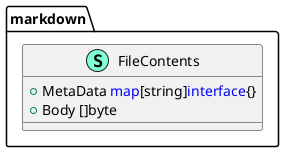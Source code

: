 @startuml
namespace markdown {
    class FileContents << (S,Aquamarine) >> {
        + MetaData <font color=blue>map</font>[string]<font color=blue>interface</font>{}
        + Body []byte

    }
}


@enduml
